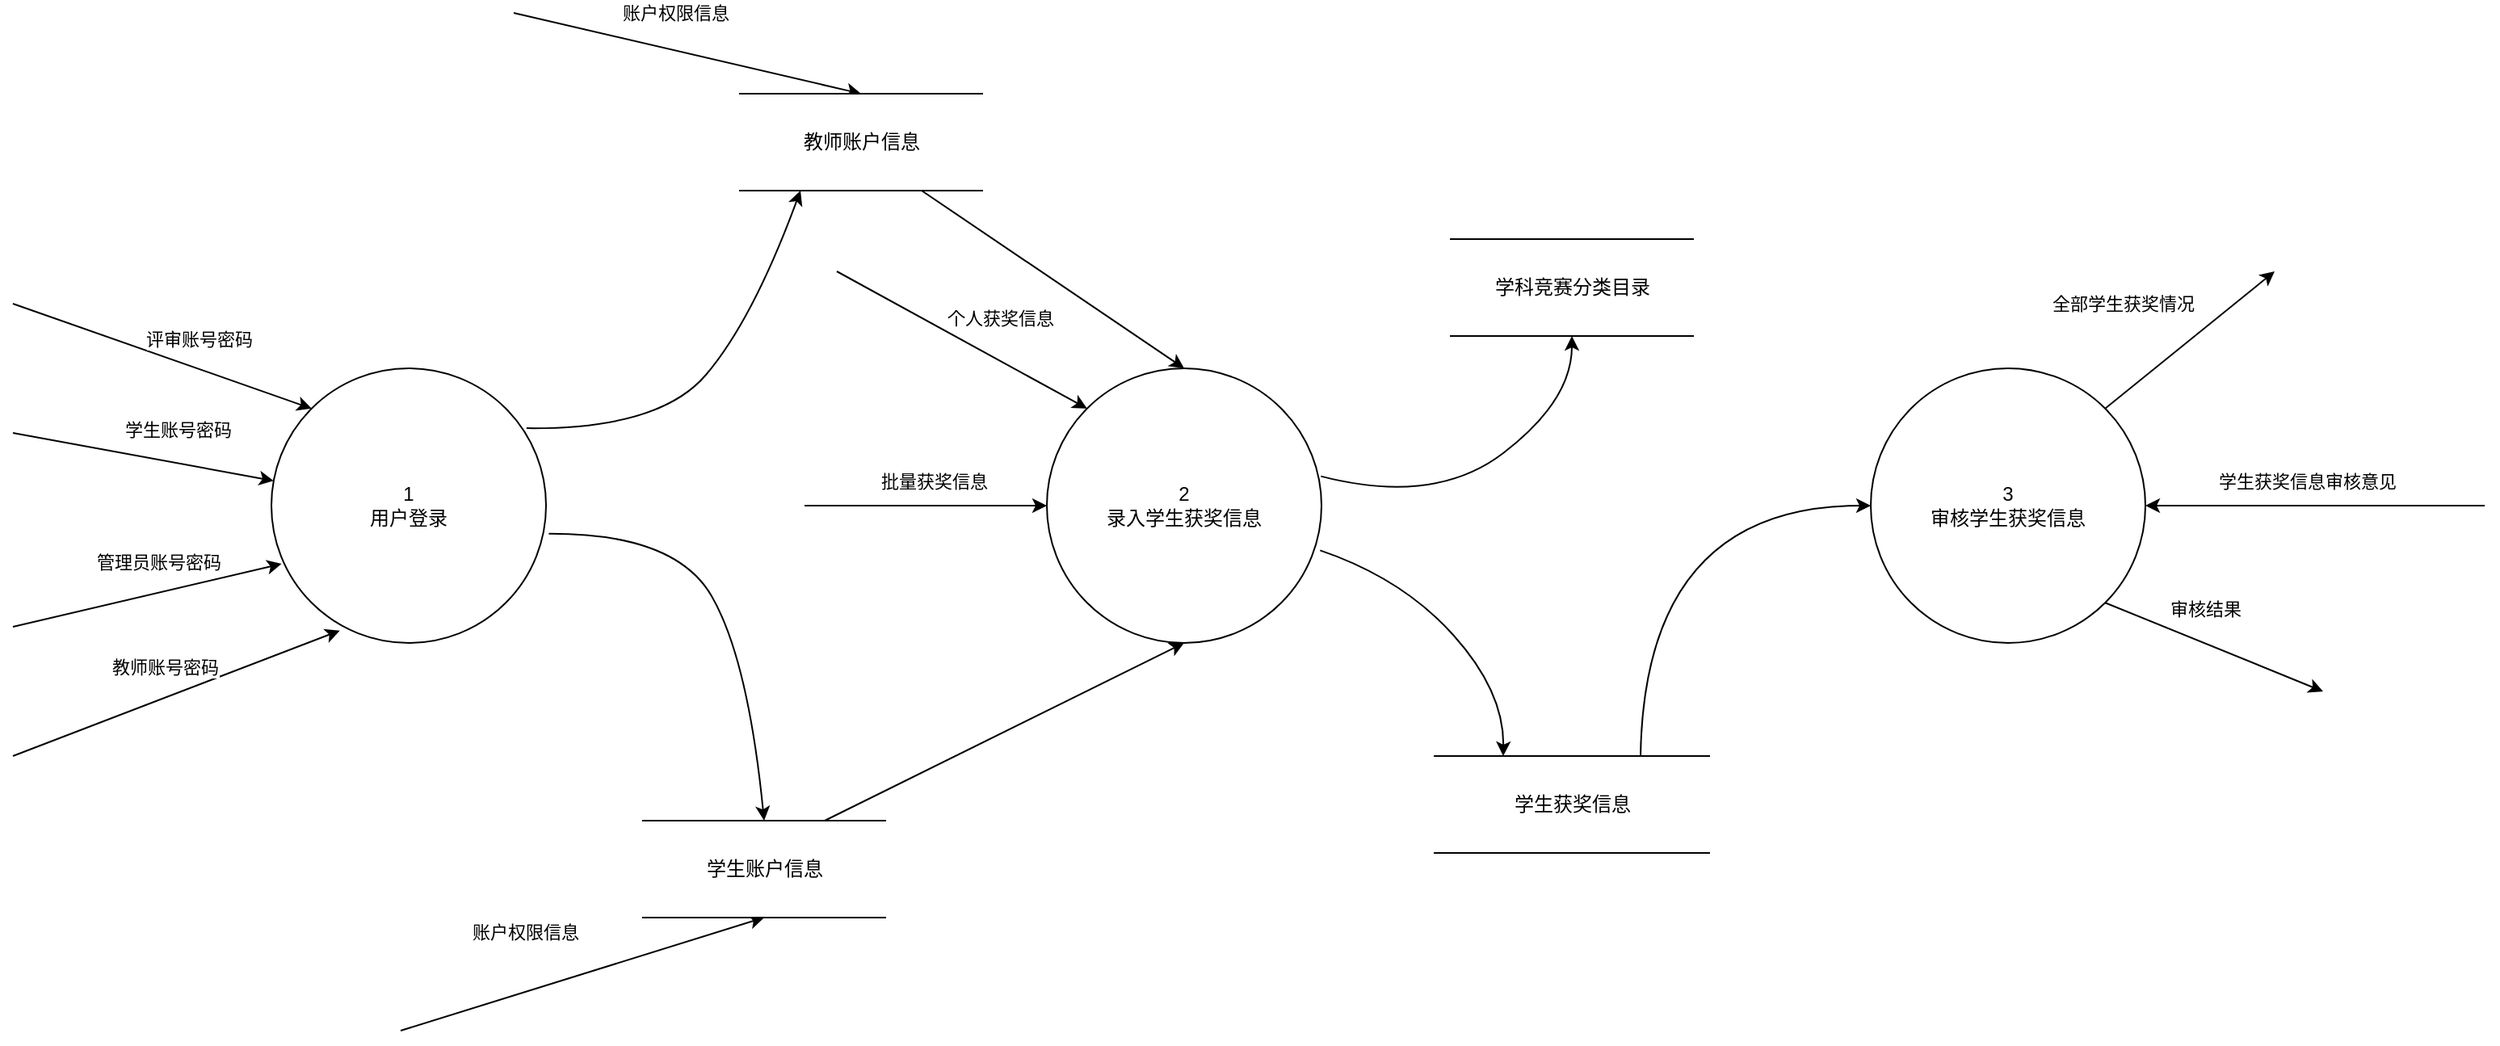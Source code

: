 <mxfile>
    <diagram id="GqgnKlXfvGcJaFH9Wpow" name="第 1 页">
        <mxGraphModel dx="2527" dy="790" grid="1" gridSize="10" guides="1" tooltips="1" connect="1" arrows="1" fold="1" page="1" pageScale="1" pageWidth="1169" pageHeight="827" math="0" shadow="0">
            <root>
                <mxCell id="0"/>
                <mxCell id="1" parent="0"/>
                <mxCell id="2" style="edgeStyle=none;html=1;entryX=0;entryY=0;entryDx=0;entryDy=0;" parent="1" target="8" edge="1">
                    <mxGeometry relative="1" as="geometry">
                        <mxPoint x="260" y="220" as="targetPoint"/>
                        <mxPoint x="70" y="220" as="sourcePoint"/>
                    </mxGeometry>
                </mxCell>
                <mxCell id="3" value="个人获奖信息" style="edgeLabel;html=1;align=center;verticalAlign=middle;resizable=0;points=[];" parent="2" vertex="1" connectable="0">
                    <mxGeometry x="-0.562" y="2" relative="1" as="geometry">
                        <mxPoint x="66" y="12" as="offset"/>
                    </mxGeometry>
                </mxCell>
                <mxCell id="4" style="edgeStyle=none;html=1;entryX=0;entryY=0.5;entryDx=0;entryDy=0;" parent="1" target="8" edge="1">
                    <mxGeometry relative="1" as="geometry">
                        <mxPoint x="40" y="365.176" as="targetPoint"/>
                        <mxPoint x="50" y="365" as="sourcePoint"/>
                    </mxGeometry>
                </mxCell>
                <mxCell id="5" value="批量获奖信息" style="edgeLabel;html=1;align=center;verticalAlign=middle;resizable=0;points=[];" parent="4" vertex="1" connectable="0">
                    <mxGeometry x="-0.398" y="-2" relative="1" as="geometry">
                        <mxPoint x="35" y="-17" as="offset"/>
                    </mxGeometry>
                </mxCell>
                <mxCell id="6" style="edgeStyle=none;html=1;exitX=1;exitY=1;exitDx=0;exitDy=0;" parent="1" source="13" edge="1">
                    <mxGeometry relative="1" as="geometry">
                        <mxPoint x="990" y="480" as="targetPoint"/>
                    </mxGeometry>
                </mxCell>
                <mxCell id="7" value="审核结果" style="edgeLabel;html=1;align=center;verticalAlign=middle;resizable=0;points=[];" parent="6" vertex="1" connectable="0">
                    <mxGeometry x="0.288" y="-4" relative="1" as="geometry">
                        <mxPoint x="-24" y="-35" as="offset"/>
                    </mxGeometry>
                </mxCell>
                <mxCell id="8" value="2&lt;br&gt;录入学生获奖信息" style="ellipse;whiteSpace=wrap;html=1;aspect=fixed;" parent="1" vertex="1">
                    <mxGeometry x="200" y="280" width="170" height="170" as="geometry"/>
                </mxCell>
                <mxCell id="9" style="edgeStyle=none;html=1;exitX=1;exitY=0;exitDx=0;exitDy=0;" parent="1" source="13" edge="1">
                    <mxGeometry relative="1" as="geometry">
                        <mxPoint x="960" y="220" as="targetPoint"/>
                    </mxGeometry>
                </mxCell>
                <mxCell id="10" value="全部学生获奖情况" style="edgeLabel;html=1;align=center;verticalAlign=middle;resizable=0;points=[];" parent="9" vertex="1" connectable="0">
                    <mxGeometry x="0.522" y="1" relative="1" as="geometry">
                        <mxPoint x="-68" as="offset"/>
                    </mxGeometry>
                </mxCell>
                <mxCell id="11" style="edgeStyle=none;html=1;entryX=1;entryY=0.5;entryDx=0;entryDy=0;" parent="1" target="13" edge="1">
                    <mxGeometry relative="1" as="geometry">
                        <mxPoint x="1010" y="370.0" as="targetPoint"/>
                        <mxPoint x="1090" y="365" as="sourcePoint"/>
                    </mxGeometry>
                </mxCell>
                <mxCell id="12" value="学生获奖信息审核意见" style="edgeLabel;html=1;align=center;verticalAlign=middle;resizable=0;points=[];" parent="11" vertex="1" connectable="0">
                    <mxGeometry x="0.208" relative="1" as="geometry">
                        <mxPoint x="17" y="-15" as="offset"/>
                    </mxGeometry>
                </mxCell>
                <mxCell id="13" value="3&lt;br&gt;审核学生获奖信息" style="ellipse;whiteSpace=wrap;html=1;aspect=fixed;" parent="1" vertex="1">
                    <mxGeometry x="710" y="280" width="170" height="170" as="geometry"/>
                </mxCell>
                <mxCell id="14" style="edgeStyle=none;html=1;" parent="1" target="22" edge="1">
                    <mxGeometry relative="1" as="geometry">
                        <mxPoint x="-430" y="210.0" as="targetPoint"/>
                        <mxPoint x="-440" y="320" as="sourcePoint"/>
                    </mxGeometry>
                </mxCell>
                <mxCell id="15" value="学生账号密码" style="edgeLabel;html=1;align=center;verticalAlign=middle;resizable=0;points=[];" parent="14" vertex="1" connectable="0">
                    <mxGeometry x="-0.322" y="1" relative="1" as="geometry">
                        <mxPoint x="47" y="-11" as="offset"/>
                    </mxGeometry>
                </mxCell>
                <mxCell id="16" style="edgeStyle=none;html=1;entryX=0.037;entryY=0.712;entryDx=0;entryDy=0;entryPerimeter=0;" parent="1" target="22" edge="1">
                    <mxGeometry relative="1" as="geometry">
                        <mxPoint x="-450" y="364.667" as="targetPoint"/>
                        <mxPoint x="-440" y="440" as="sourcePoint"/>
                    </mxGeometry>
                </mxCell>
                <mxCell id="17" value="管理员账号密码" style="edgeLabel;html=1;align=center;verticalAlign=middle;resizable=0;points=[];" parent="16" vertex="1" connectable="0">
                    <mxGeometry x="-0.32" y="-4" relative="1" as="geometry">
                        <mxPoint x="32" y="-31" as="offset"/>
                    </mxGeometry>
                </mxCell>
                <mxCell id="18" style="edgeStyle=none;html=1;entryX=0.249;entryY=0.955;entryDx=0;entryDy=0;entryPerimeter=0;" parent="1" target="22" edge="1">
                    <mxGeometry relative="1" as="geometry">
                        <mxPoint x="-440" y="480" as="targetPoint"/>
                        <mxPoint x="-440" y="520" as="sourcePoint"/>
                    </mxGeometry>
                </mxCell>
                <mxCell id="19" value="教师账号密码" style="edgeLabel;html=1;align=center;verticalAlign=middle;resizable=0;points=[];" parent="18" vertex="1" connectable="0">
                    <mxGeometry x="-0.523" y="-8" relative="1" as="geometry">
                        <mxPoint x="43" y="-44" as="offset"/>
                    </mxGeometry>
                </mxCell>
                <mxCell id="20" style="edgeStyle=none;html=1;entryX=0;entryY=0;entryDx=0;entryDy=0;" parent="1" target="22" edge="1">
                    <mxGeometry relative="1" as="geometry">
                        <mxPoint x="-330" y="160" as="targetPoint"/>
                        <mxPoint x="-440" y="240" as="sourcePoint"/>
                    </mxGeometry>
                </mxCell>
                <mxCell id="21" value="评审账号密码" style="edgeLabel;html=1;align=center;verticalAlign=middle;resizable=0;points=[];" parent="20" vertex="1" connectable="0">
                    <mxGeometry x="-0.424" y="-2" relative="1" as="geometry">
                        <mxPoint x="62" y="1" as="offset"/>
                    </mxGeometry>
                </mxCell>
                <mxCell id="22" value="1&lt;br&gt;用户登录" style="ellipse;whiteSpace=wrap;html=1;aspect=fixed;" parent="1" vertex="1">
                    <mxGeometry x="-280" y="280" width="170" height="170" as="geometry"/>
                </mxCell>
                <mxCell id="23" value="学生获奖信息" style="html=1;dashed=0;whitespace=wrap;shape=partialRectangle;right=0;left=0;" parent="1" vertex="1">
                    <mxGeometry x="440" y="520" width="170" height="60" as="geometry"/>
                </mxCell>
                <mxCell id="24" value="" style="curved=1;endArrow=classic;html=1;exitX=0.995;exitY=0.663;exitDx=0;exitDy=0;entryX=0.25;entryY=0;entryDx=0;entryDy=0;exitPerimeter=0;" parent="1" source="8" target="23" edge="1">
                    <mxGeometry width="50" height="50" relative="1" as="geometry">
                        <mxPoint x="420" y="440" as="sourcePoint"/>
                        <mxPoint x="470" y="390" as="targetPoint"/>
                        <Array as="points">
                            <mxPoint x="420" y="410"/>
                            <mxPoint x="483" y="480"/>
                        </Array>
                    </mxGeometry>
                </mxCell>
                <mxCell id="25" value="" style="curved=1;endArrow=classic;html=1;exitX=0.75;exitY=0;exitDx=0;exitDy=0;entryX=0;entryY=0.5;entryDx=0;entryDy=0;" parent="1" source="23" target="13" edge="1">
                    <mxGeometry width="50" height="50" relative="1" as="geometry">
                        <mxPoint x="550" y="400" as="sourcePoint"/>
                        <mxPoint x="600" y="350" as="targetPoint"/>
                        <Array as="points">
                            <mxPoint x="570" y="365"/>
                        </Array>
                    </mxGeometry>
                </mxCell>
                <mxCell id="26" style="edgeStyle=none;html=1;entryX=0.5;entryY=1;entryDx=0;entryDy=0;" parent="1" target="29" edge="1">
                    <mxGeometry relative="1" as="geometry">
                        <mxPoint x="-180" y="660" as="targetPoint"/>
                        <mxPoint x="-200" y="690" as="sourcePoint"/>
                    </mxGeometry>
                </mxCell>
                <mxCell id="27" value="账户权限信息" style="edgeLabel;html=1;align=center;verticalAlign=middle;resizable=0;points=[];" parent="26" vertex="1" connectable="0">
                    <mxGeometry x="-0.508" y="6" relative="1" as="geometry">
                        <mxPoint x="23" y="-38" as="offset"/>
                    </mxGeometry>
                </mxCell>
                <mxCell id="28" style="edgeStyle=none;html=1;exitX=0.75;exitY=0;exitDx=0;exitDy=0;entryX=0.5;entryY=1;entryDx=0;entryDy=0;" parent="1" source="29" target="8" edge="1">
                    <mxGeometry relative="1" as="geometry"/>
                </mxCell>
                <mxCell id="29" value="学生账户信息" style="html=1;dashed=0;whitespace=wrap;shape=partialRectangle;right=0;left=0;" parent="1" vertex="1">
                    <mxGeometry x="-50" y="560" width="150" height="60" as="geometry"/>
                </mxCell>
                <mxCell id="30" value="" style="curved=1;endArrow=classic;html=1;entryX=0.5;entryY=0;entryDx=0;entryDy=0;exitX=1.01;exitY=0.602;exitDx=0;exitDy=0;exitPerimeter=0;" parent="1" source="22" target="29" edge="1">
                    <mxGeometry width="50" height="50" relative="1" as="geometry">
                        <mxPoint x="-110" y="450" as="sourcePoint"/>
                        <mxPoint x="-60" y="400" as="targetPoint"/>
                        <Array as="points">
                            <mxPoint x="-30" y="382"/>
                            <mxPoint x="15" y="460"/>
                        </Array>
                    </mxGeometry>
                </mxCell>
                <mxCell id="31" style="edgeStyle=none;html=1;exitX=0.75;exitY=1;exitDx=0;exitDy=0;entryX=0.5;entryY=0;entryDx=0;entryDy=0;" parent="1" source="34" target="8" edge="1">
                    <mxGeometry relative="1" as="geometry"/>
                </mxCell>
                <mxCell id="32" style="edgeStyle=none;html=1;entryX=0.5;entryY=0;entryDx=0;entryDy=0;" parent="1" target="34" edge="1">
                    <mxGeometry relative="1" as="geometry">
                        <mxPoint x="-70" y="40" as="targetPoint"/>
                        <mxPoint x="-130" y="60" as="sourcePoint"/>
                    </mxGeometry>
                </mxCell>
                <mxCell id="33" value="账户权限信息" style="edgeLabel;html=1;align=center;verticalAlign=middle;resizable=0;points=[];" parent="32" vertex="1" connectable="0">
                    <mxGeometry x="-0.219" relative="1" as="geometry">
                        <mxPoint x="16" y="-20" as="offset"/>
                    </mxGeometry>
                </mxCell>
                <mxCell id="34" value="教师账户信息" style="html=1;dashed=0;whitespace=wrap;shape=partialRectangle;right=0;left=0;" parent="1" vertex="1">
                    <mxGeometry x="10" y="110" width="150" height="60" as="geometry"/>
                </mxCell>
                <mxCell id="35" value="" style="curved=1;endArrow=classic;html=1;entryX=0.25;entryY=1;entryDx=0;entryDy=0;exitX=0.929;exitY=0.218;exitDx=0;exitDy=0;exitPerimeter=0;" parent="1" source="22" target="34" edge="1">
                    <mxGeometry width="50" height="50" relative="1" as="geometry">
                        <mxPoint x="-80" y="290" as="sourcePoint"/>
                        <mxPoint x="-30" y="240" as="targetPoint"/>
                        <Array as="points">
                            <mxPoint x="-40" y="318"/>
                            <mxPoint x="18" y="250"/>
                        </Array>
                    </mxGeometry>
                </mxCell>
                <mxCell id="36" value="学科竞赛分类目录" style="html=1;dashed=0;whitespace=wrap;shape=partialRectangle;right=0;left=0;" parent="1" vertex="1">
                    <mxGeometry x="450" y="200" width="150" height="60" as="geometry"/>
                </mxCell>
                <mxCell id="37" value="" style="curved=1;endArrow=classic;html=1;entryX=0.5;entryY=1;entryDx=0;entryDy=0;exitX=0.998;exitY=0.393;exitDx=0;exitDy=0;exitPerimeter=0;" parent="1" source="8" target="36" edge="1">
                    <mxGeometry width="50" height="50" relative="1" as="geometry">
                        <mxPoint x="460" y="360" as="sourcePoint"/>
                        <mxPoint x="510" y="310" as="targetPoint"/>
                        <Array as="points">
                            <mxPoint x="440" y="365"/>
                            <mxPoint x="525" y="300"/>
                        </Array>
                    </mxGeometry>
                </mxCell>
            </root>
        </mxGraphModel>
    </diagram>
</mxfile>
